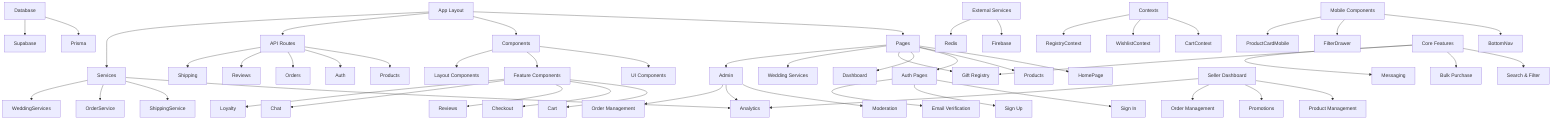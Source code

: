 graph TD
    %% Main Application Structure
    App[App Layout] --> Pages[Pages]
    App --> Components[Components]
    App --> API[API Routes]
    App --> Services[Services]

    %% Pages Breakdown
    Pages --> Home[HomePage]
    Pages --> Products[Products]
    Pages --> Auth[Auth Pages]
    Pages --> Dashboard[Dashboard]
    Pages --> Registry[Registry]
    Pages --> WeddingServices[Wedding Services]
    Pages --> Admin[Admin]

    %% Components Organization
    Components --> UI[UI Components]
    Components --> Features[Feature Components]
    Components --> Layout[Layout Components]

    %% Feature Components Detail
    Features --> Cart[Cart]
    Features --> Checkout[Checkout]
    Features --> Reviews[Reviews]
    Features --> Chat[Chat]
    Features --> Loyalty[Loyalty]

    %% Services Layer
    Services --> Analytics[AnalyticsService]
    Services --> Shipping[ShippingService]
    Services --> Order[OrderService]
    Services --> Wedding[WeddingServices]

    %% API Routes Structure
    API --> ProductsAPI[Products]
    API --> AuthAPI[Auth]
    API --> OrdersAPI[Orders]
    API --> ReviewsAPI[Reviews]
    API --> ShippingAPI[Shipping]

    %% Database & External Services
    DB[Database] --> Prisma[Prisma]
    DB --> Supabase[Supabase]
    ExternalServices[External Services] --> Firebase[Firebase]
    ExternalServices --> Redis[Redis]

    %% Context Providers
    Contexts[Contexts] --> CartContext[CartContext]
    Contexts --> WishlistContext[WishlistContext]
    Contexts --> RegistryContext[RegistryContext]

    %% Mobile Specific
    Mobile[Mobile Components] --> BottomNav[BottomNav]
    Mobile --> FilterDrawer[FilterDrawer]
    Mobile --> ProductCardMobile[ProductCardMobile]

    %% Admin Features
    Admin --> Moderation[Moderation]
    Admin --> Analytics[Analytics Dashboard]
    Admin --> Orders[Order Management]

    %% Seller Features
    Seller[Seller Dashboard] --> ProductManagement[Product Management]
    Seller --> PromotionsManagement[Promotions]
    Seller --> OrderManagement[Order Management]
    Seller --> Analytics[Analytics]

    %% Authentication Flow
    Auth --> SignIn[Sign In]
    Auth --> SignUp[Sign Up]
    Auth --> VerifyEmail[Email Verification]

    %% Core Features
    CoreFeatures[Core Features] --> Search[Search & Filter]
    CoreFeatures --> BulkPurchase[Bulk Purchase]
    CoreFeatures --> Registry[Gift Registry]
    CoreFeatures --> Messaging[Messaging]